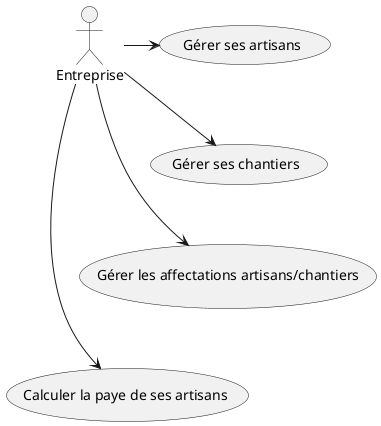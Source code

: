 @startuml

usecase e1 as "Gérer ses artisans"
usecase e2 as "Gérer ses chantiers"
usecase e3 as "Gérer les affectations artisans/chantiers"
usecase e4 as "Calculer la paye de ses artisans"

actor Entreprise

'Pour aligner les 2 acteurs :
e1 -[hidden]-> e2
e2 -[hidden]-> e3
e3 -[hidden]-> e4

Entreprise -> e1
Entreprise -> e2
Entreprise -> e3
Entreprise -> e4

@enduml